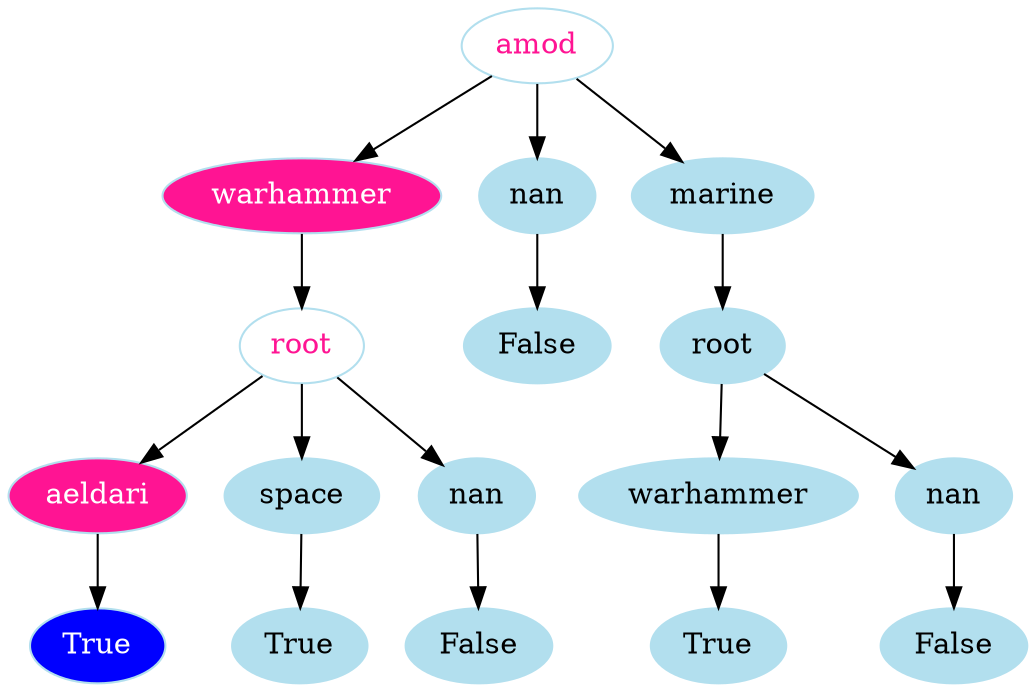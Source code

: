 // Decision Tree
digraph {
	node [color=lightblue2 style=filled]
	root [label=amod fillcolor=white fontcolor=deeppink style=filled]
	0.11872350776877494 [label=warhammer fillcolor=deeppink fontcolor=white style=filled]
	root -> 0.11872350776877494
	0.23254028801038495 [label=root]
	0.11872350776877494 -> 0.23254028801038495
	0.1889856044547482 [label=nan]
	root -> 0.1889856044547482
	0.14039872183536706 [label=False]
	0.1889856044547482 -> 0.14039872183536706
	0.5780858383618499 [label=marine]
	root -> 0.5780858383618499
	0.3411838425854071 [label=root]
	0.5780858383618499 -> 0.3411838425854071
	0.23254028801038495 [label=root fillcolor=white fontcolor=deeppink style=filled]
	0.8455310154783017 [label=aeldari fillcolor=deeppink fontcolor=white style=filled]
	0.23254028801038495 -> 0.8455310154783017
	0.18126519350422265 [label=True fillcolor=blue fontcolor=white style=filled]
	0.8455310154783017 -> 0.18126519350422265
	0.5439455177423468 [label=space]
	0.23254028801038495 -> 0.5439455177423468
	0.7538170624072243 [label=True]
	0.5439455177423468 -> 0.7538170624072243
	0.008979831637299096 [label=nan]
	0.23254028801038495 -> 0.008979831637299096
	0.32266445720688286 [label=False]
	0.008979831637299096 -> 0.32266445720688286
	0.3411838425854071 [label=root]
	0.41838168971732304 [label=warhammer]
	0.3411838425854071 -> 0.41838168971732304
	0.9312889296803946 [label=True]
	0.41838168971732304 -> 0.9312889296803946
	0.8564620776098318 [label=nan]
	0.3411838425854071 -> 0.8564620776098318
	0.3848187638491144 [label=False]
	0.8564620776098318 -> 0.3848187638491144
}

